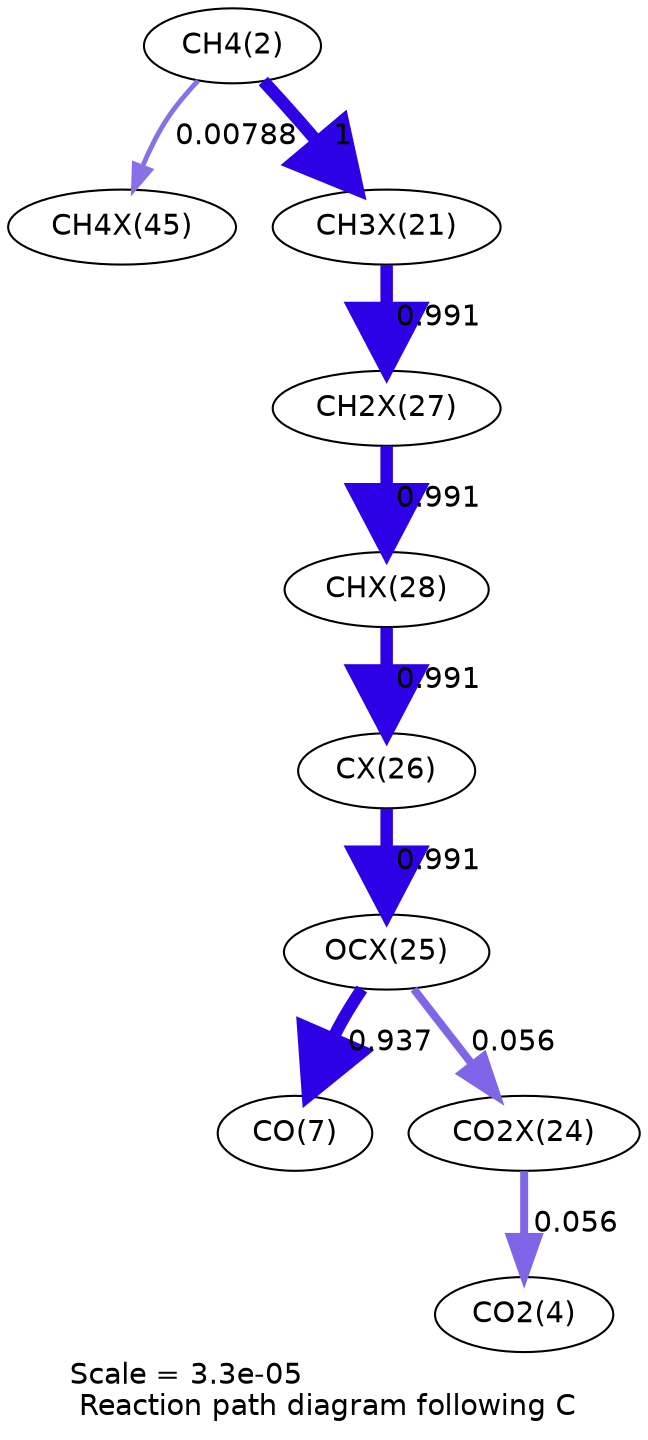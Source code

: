 digraph reaction_paths {
center=1;
s4 -> s32[fontname="Helvetica", penwidth=2.34, arrowsize=1.17, color="0.7, 0.508, 0.9"
, label=" 0.00788"];
s4 -> s24[fontname="Helvetica", penwidth=6, arrowsize=3, color="0.7, 1.5, 0.9"
, label=" 1"];
s24 -> s30[fontname="Helvetica", penwidth=5.99, arrowsize=3, color="0.7, 1.49, 0.9"
, label=" 0.991"];
s30 -> s31[fontname="Helvetica", penwidth=5.99, arrowsize=3, color="0.7, 1.49, 0.9"
, label=" 0.991"];
s31 -> s29[fontname="Helvetica", penwidth=5.99, arrowsize=3, color="0.7, 1.49, 0.9"
, label=" 0.991"];
s29 -> s28[fontname="Helvetica", penwidth=5.99, arrowsize=3, color="0.7, 1.49, 0.9"
, label=" 0.991"];
s28 -> s9[fontname="Helvetica", penwidth=5.95, arrowsize=2.98, color="0.7, 1.44, 0.9"
, label=" 0.937"];
s28 -> s27[fontname="Helvetica", penwidth=3.82, arrowsize=1.91, color="0.7, 0.556, 0.9"
, label=" 0.056"];
s27 -> s6[fontname="Helvetica", penwidth=3.82, arrowsize=1.91, color="0.7, 0.556, 0.9"
, label=" 0.056"];
s4 [ fontname="Helvetica", label="CH4(2)"];
s6 [ fontname="Helvetica", label="CO2(4)"];
s9 [ fontname="Helvetica", label="CO(7)"];
s24 [ fontname="Helvetica", label="CH3X(21)"];
s27 [ fontname="Helvetica", label="CO2X(24)"];
s28 [ fontname="Helvetica", label="OCX(25)"];
s29 [ fontname="Helvetica", label="CX(26)"];
s30 [ fontname="Helvetica", label="CH2X(27)"];
s31 [ fontname="Helvetica", label="CHX(28)"];
s32 [ fontname="Helvetica", label="CH4X(45)"];
 label = "Scale = 3.3e-05\l Reaction path diagram following C";
 fontname = "Helvetica";
}
